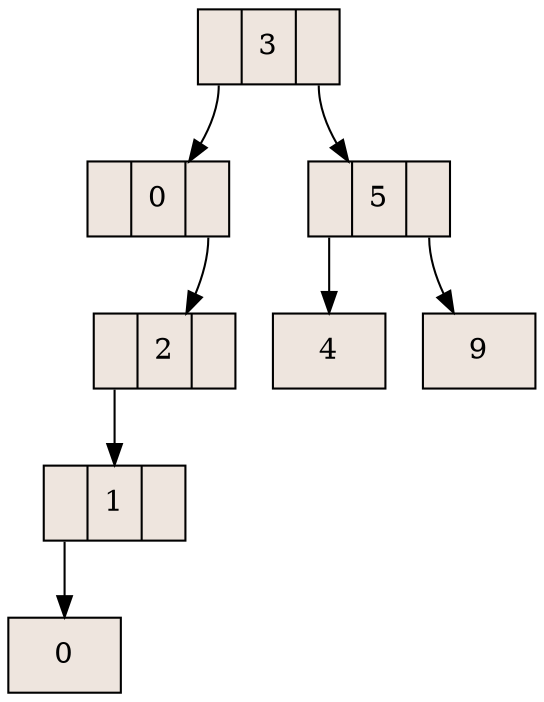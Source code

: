digraph grafica{
rankdir=TB;
node [shape = record, style=filled, fillcolor=seashell2];
nodo1 [ label ="<C0>|3|<C1>"];
nodo70 [ label ="<C0>|0|<C1>"];
nodo202 [ label ="<C0>|2|<C1>"];
nodo224 [ label ="<C0>|1|<C1>"];
nodo295 [ label ="0"];
nodo224:C0->nodo295
nodo202:C0->nodo224
nodo70:C1->nodo202
nodo1:C0->nodo70
nodo251 [ label ="<C0>|5|<C1>"];
nodo265 [ label ="4"];
nodo251:C0->nodo265
nodo298 [ label ="9"];
nodo251:C1->nodo298
nodo1:C1->nodo251
}
